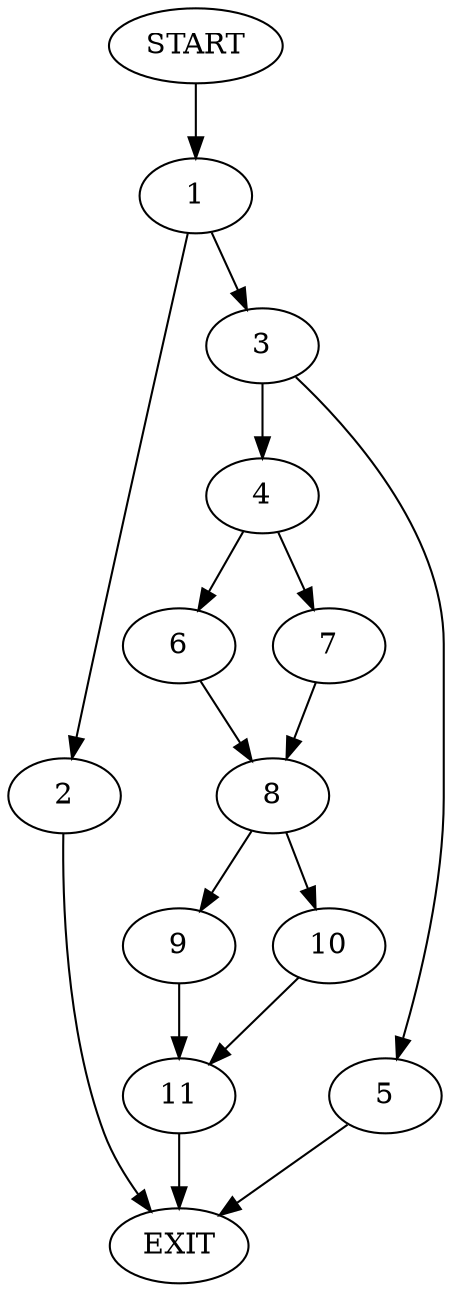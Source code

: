 digraph {
0 [label="START"]
12 [label="EXIT"]
0 -> 1
1 -> 2
1 -> 3
2 -> 12
3 -> 4
3 -> 5
5 -> 12
4 -> 6
4 -> 7
6 -> 8
7 -> 8
8 -> 9
8 -> 10
10 -> 11
9 -> 11
11 -> 12
}
